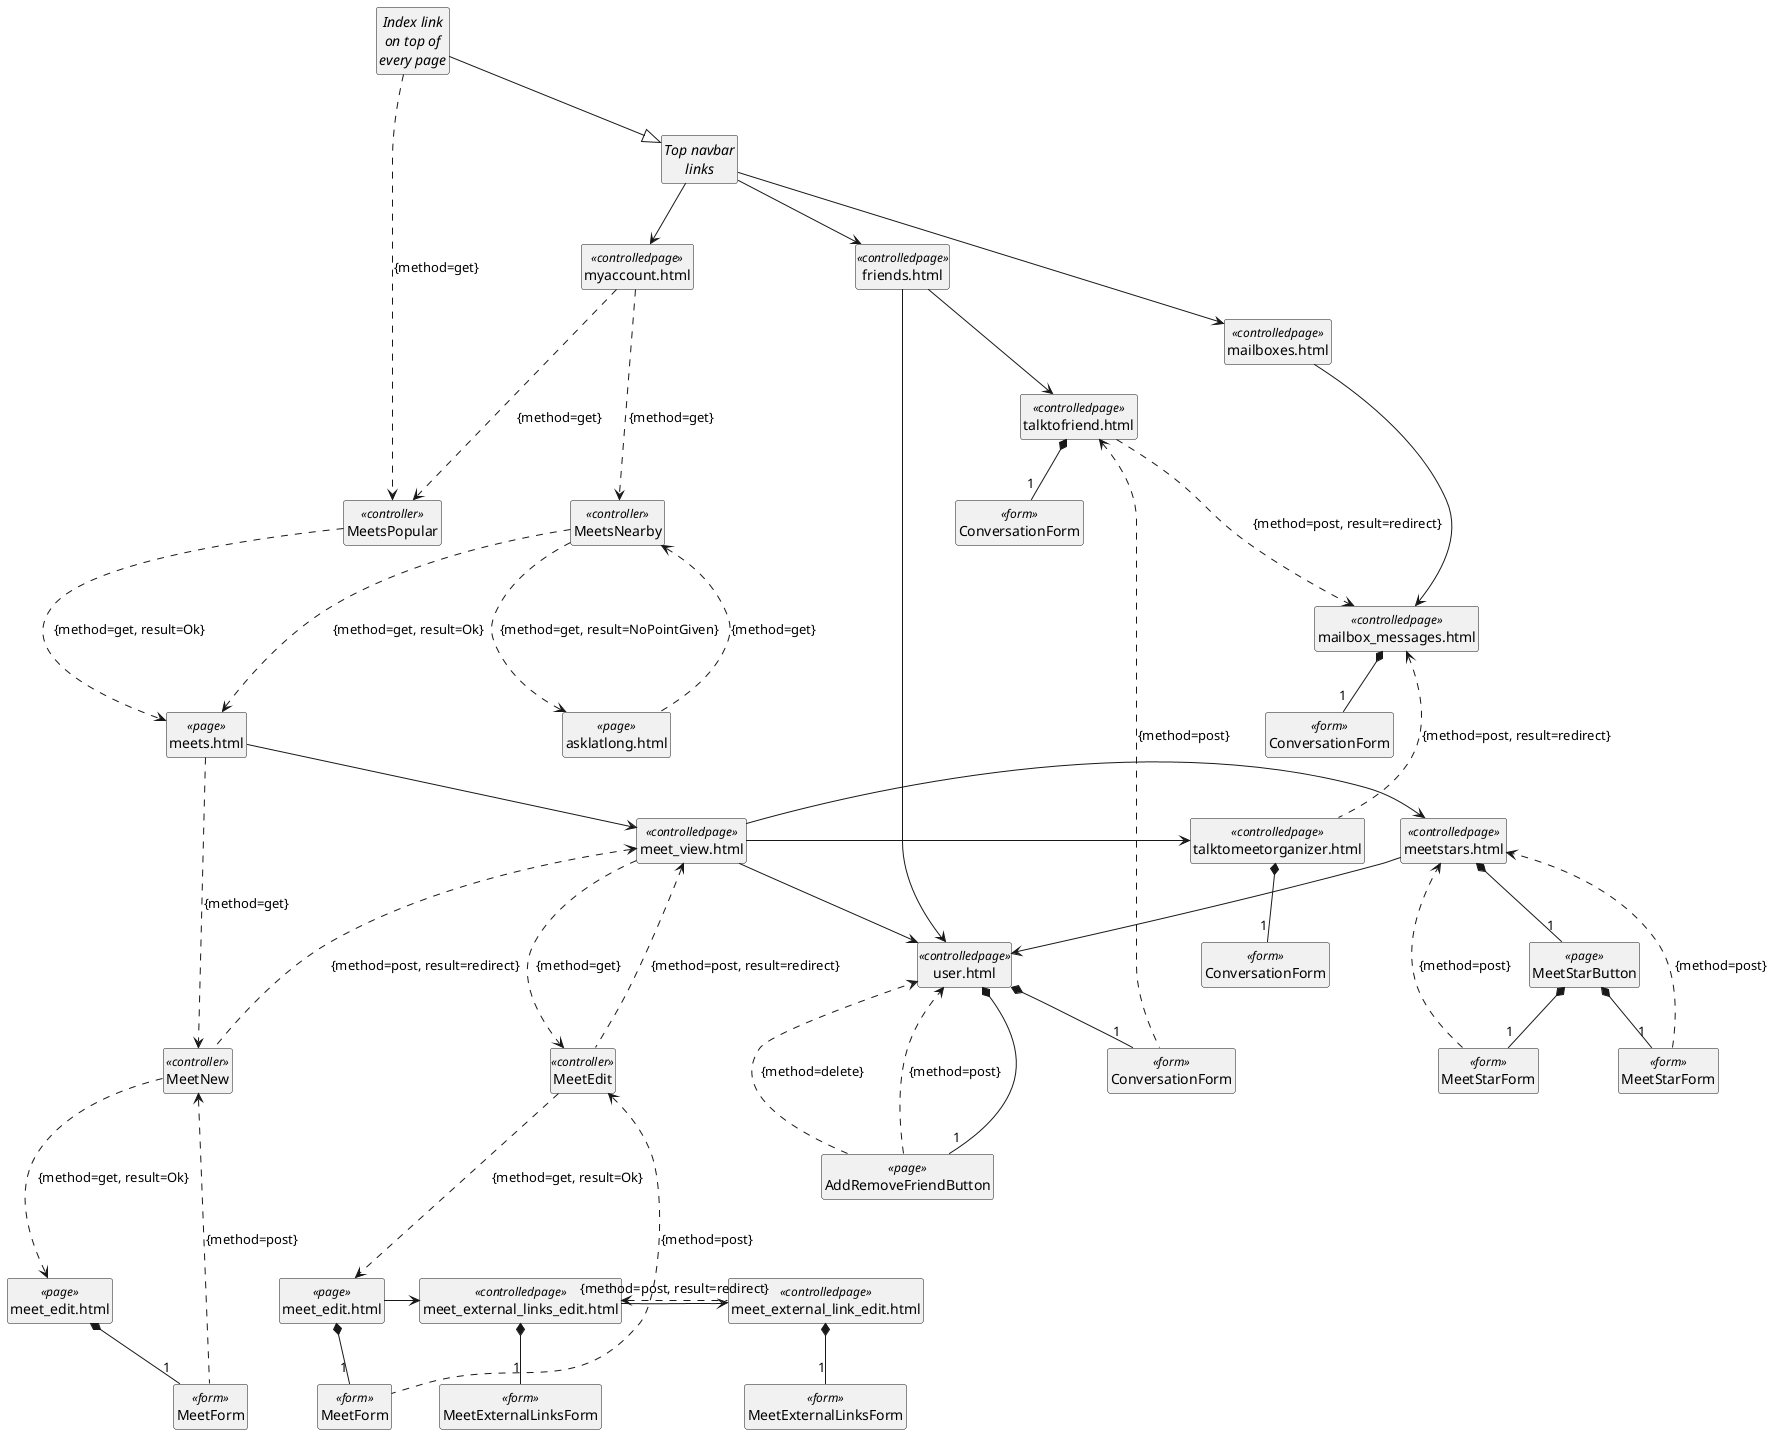 @startuml
hide circle
hide empty methods
hide empty attributes

class "MeetStarButton" as msb <<page>>
class "AddRemoveFriendButton" as ftb <<page>>

class "myaccount.html" as p1 <<controlledpage>>
class "user.html" as p2 <<controlledpage>>
class "friends.html" as p3 <<controlledpage>>
class "mailboxes.html" as p4 <<controlledpage>>
class "mailbox_messages.html" as p5 <<controlledpage>>
class "talktofriend.html" as p6 <<controlledpage>>
class "talktomeetorganizer.html" as p7 <<controlledpage>>
class "meet_view.html" as p8 <<controlledpage>>
class "meet_external_links_edit.html" as p9 <<controlledpage>>
class "meet_external_link_edit.html" as p10 <<controlledpage>>
class "meetstars.html" as p11 <<controlledpage>>

class "meets.html" as p12 <<page>>
class "MeetsPopular" as c12_1 <<controller>>
class "MeetsNearby" as c12_2 <<controller>>

class "meet_edit.html" as p13_1 <<page>>
class "meet_edit.html" as p13_2 <<page>>
class "MeetNew" as c13_1 <<controller>>
class "MeetEdit" as c13_2 <<controller>>

class "asklatlong.html" as p14 <<page>>

abstract class "Index link\non top of\nevery page" as p0
abstract class "Top navbar\nlinks" as p00

class "MeetForm" as f0 <<form>>
class "MeetForm" as f1 <<form>>
class "MeetExternalLinksForm" as f2 <<form>>
class "MeetExternalLinksForm" as f8 <<form>>
class "MeetStarForm" as f3 <<form>>
class "MeetStarForm" as f9 <<form>>
class "ConversationForm" as f4 <<form>>
class "ConversationForm" as f5 <<form>>
class "ConversationForm" as f6 <<form>>
class "ConversationForm" as f7 <<form>>

p13_1 *-- "1" f0
c13_1 <-.- f0 : {method=post}
p8 <-.- c13_1 : {method=post, result=redirect}

p13_2 *-- "1" f1
c13_2 <-.- f1 : {method=post}
p8 <-.- c13_2 : {method=post, result=redirect}

p9 *-- "1" f2
p10 *-- "1" f8

p5 *-- "1" f4
p6 *-- "1" f5
p7 *-- "1" f6
p2 *-- "1" f7

p2 *-- "1" ftb
ftb -.-> p2 : {method=delete}
ftb -.-> p2 : {method=post}

p11 *-- "1" msb
msb *-- "1" f3
msb *-- "1" f9
f3 -.-> p11 : {method=post}
f9 -.-> p11 : {method=post}

p9 <-.- p10 : {method=post, result=redirect}
p6 -.-> p5 : {method=post, result=redirect}
p5 <-.- p7 : {method=post, result=redirect}
p6 <-.- f7 : {method=post}

p0 --|> p00

p0 -.-> c12_1 : {method=get}
c12_1 -.-> p12 : {method=get, result=Ok}
p12 -.-> c13_1 : {method=get}
c13_1 -.-> p13_1 : {method=get, result=Ok}
p12 --> p8
p8 -.-> c13_2: {method=get}
c13_2 -.-> p13_2: {method=get, result=Ok}
p13_2 -> p9
p9 -> p10
p8 -> p7
p8 -> p11
p8 --> p2
p11--> p2

p1 -.-> c12_1 : {method=get}
p1 -.-> c12_2 : {method=get}
c12_2 -.-> p12 : {method=get, result=Ok}

c12_2 -.-> p14  : {method=get, result=NoPointGiven}
c12_2 <-.- p14  : {method=get}

p00 --> p1

p00 --> p4
p4 --> p5

p00 --> p3
p3 --> p6

p3 --> p2

@enduml
